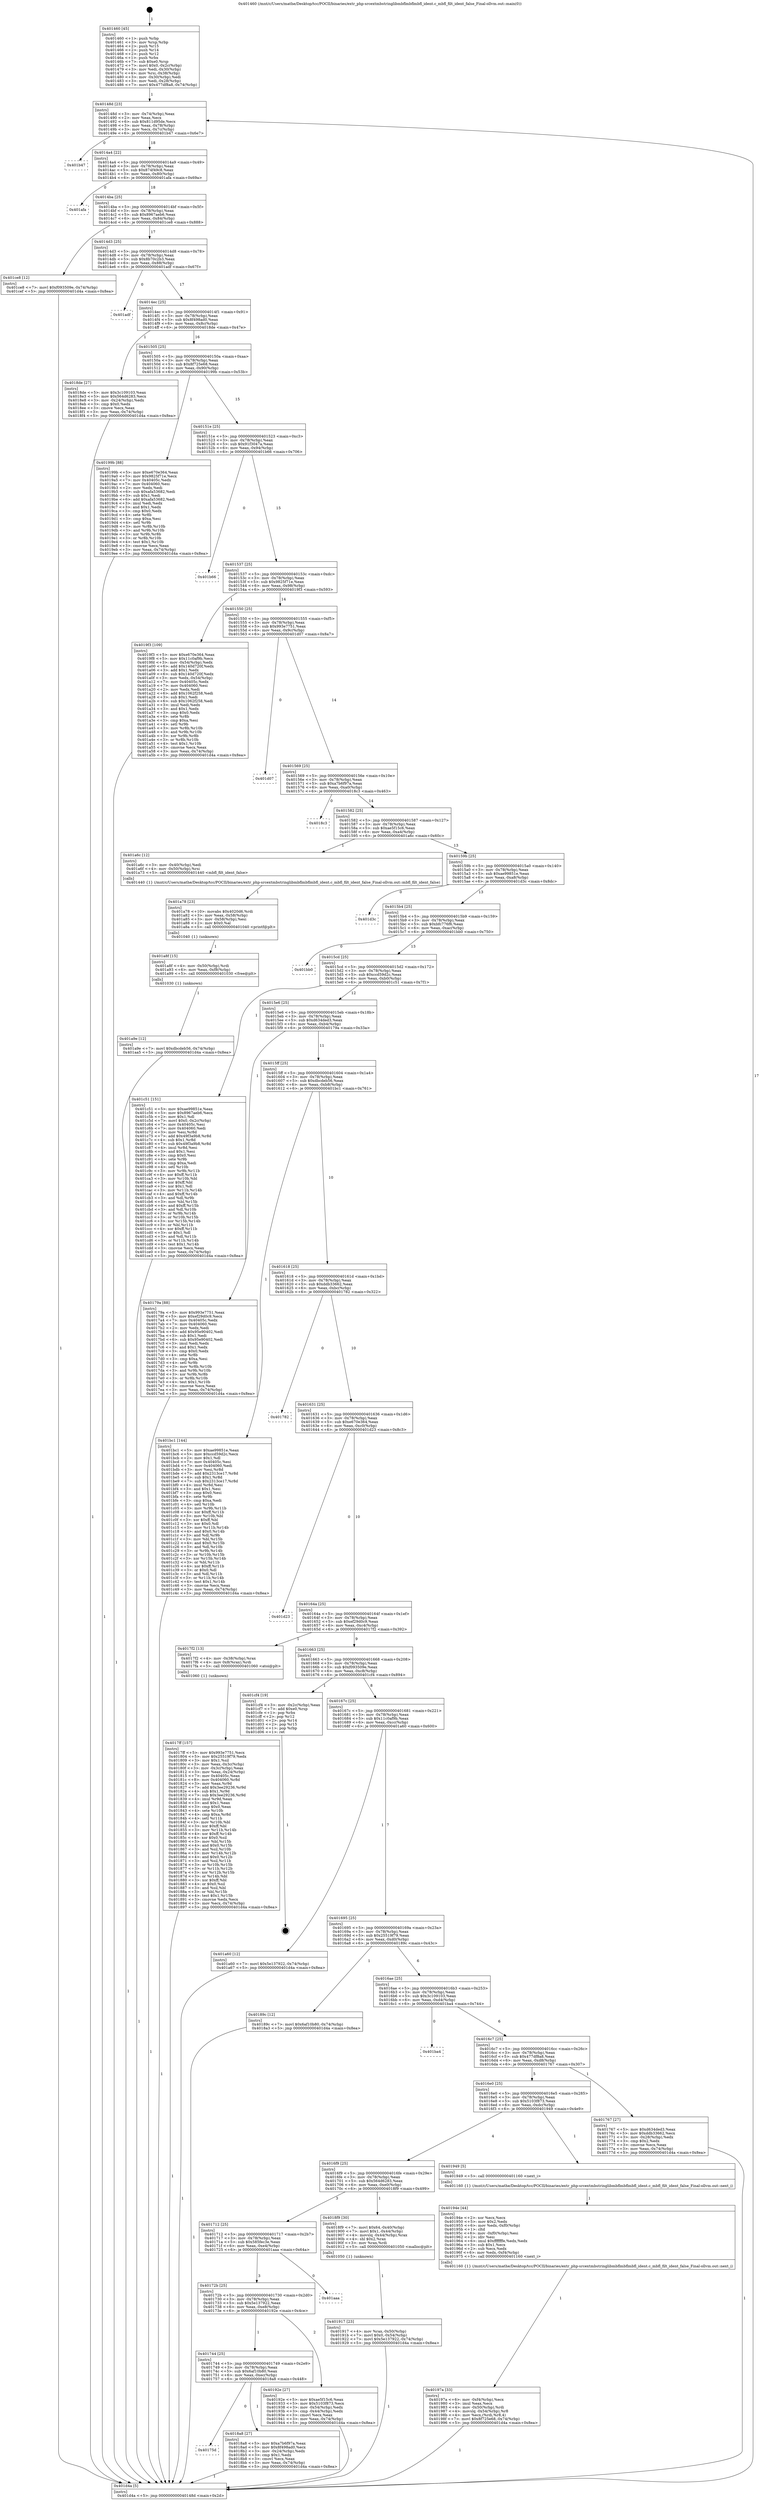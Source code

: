 digraph "0x401460" {
  label = "0x401460 (/mnt/c/Users/mathe/Desktop/tcc/POCII/binaries/extr_php-srcextmbstringlibmbflmbflmbfl_ident.c_mbfl_filt_ident_false_Final-ollvm.out::main(0))"
  labelloc = "t"
  node[shape=record]

  Entry [label="",width=0.3,height=0.3,shape=circle,fillcolor=black,style=filled]
  "0x40148d" [label="{
     0x40148d [23]\l
     | [instrs]\l
     &nbsp;&nbsp;0x40148d \<+3\>: mov -0x74(%rbp),%eax\l
     &nbsp;&nbsp;0x401490 \<+2\>: mov %eax,%ecx\l
     &nbsp;&nbsp;0x401492 \<+6\>: sub $0x811d95de,%ecx\l
     &nbsp;&nbsp;0x401498 \<+3\>: mov %eax,-0x78(%rbp)\l
     &nbsp;&nbsp;0x40149b \<+3\>: mov %ecx,-0x7c(%rbp)\l
     &nbsp;&nbsp;0x40149e \<+6\>: je 0000000000401b47 \<main+0x6e7\>\l
  }"]
  "0x401b47" [label="{
     0x401b47\l
  }", style=dashed]
  "0x4014a4" [label="{
     0x4014a4 [22]\l
     | [instrs]\l
     &nbsp;&nbsp;0x4014a4 \<+5\>: jmp 00000000004014a9 \<main+0x49\>\l
     &nbsp;&nbsp;0x4014a9 \<+3\>: mov -0x78(%rbp),%eax\l
     &nbsp;&nbsp;0x4014ac \<+5\>: sub $0x874f49c8,%eax\l
     &nbsp;&nbsp;0x4014b1 \<+3\>: mov %eax,-0x80(%rbp)\l
     &nbsp;&nbsp;0x4014b4 \<+6\>: je 0000000000401afa \<main+0x69a\>\l
  }"]
  Exit [label="",width=0.3,height=0.3,shape=circle,fillcolor=black,style=filled,peripheries=2]
  "0x401afa" [label="{
     0x401afa\l
  }", style=dashed]
  "0x4014ba" [label="{
     0x4014ba [25]\l
     | [instrs]\l
     &nbsp;&nbsp;0x4014ba \<+5\>: jmp 00000000004014bf \<main+0x5f\>\l
     &nbsp;&nbsp;0x4014bf \<+3\>: mov -0x78(%rbp),%eax\l
     &nbsp;&nbsp;0x4014c2 \<+5\>: sub $0x8967aeb6,%eax\l
     &nbsp;&nbsp;0x4014c7 \<+6\>: mov %eax,-0x84(%rbp)\l
     &nbsp;&nbsp;0x4014cd \<+6\>: je 0000000000401ce8 \<main+0x888\>\l
  }"]
  "0x401a9e" [label="{
     0x401a9e [12]\l
     | [instrs]\l
     &nbsp;&nbsp;0x401a9e \<+7\>: movl $0xdbcdeb56,-0x74(%rbp)\l
     &nbsp;&nbsp;0x401aa5 \<+5\>: jmp 0000000000401d4a \<main+0x8ea\>\l
  }"]
  "0x401ce8" [label="{
     0x401ce8 [12]\l
     | [instrs]\l
     &nbsp;&nbsp;0x401ce8 \<+7\>: movl $0xf093509e,-0x74(%rbp)\l
     &nbsp;&nbsp;0x401cef \<+5\>: jmp 0000000000401d4a \<main+0x8ea\>\l
  }"]
  "0x4014d3" [label="{
     0x4014d3 [25]\l
     | [instrs]\l
     &nbsp;&nbsp;0x4014d3 \<+5\>: jmp 00000000004014d8 \<main+0x78\>\l
     &nbsp;&nbsp;0x4014d8 \<+3\>: mov -0x78(%rbp),%eax\l
     &nbsp;&nbsp;0x4014db \<+5\>: sub $0x8b70c2b3,%eax\l
     &nbsp;&nbsp;0x4014e0 \<+6\>: mov %eax,-0x88(%rbp)\l
     &nbsp;&nbsp;0x4014e6 \<+6\>: je 0000000000401adf \<main+0x67f\>\l
  }"]
  "0x401a8f" [label="{
     0x401a8f [15]\l
     | [instrs]\l
     &nbsp;&nbsp;0x401a8f \<+4\>: mov -0x50(%rbp),%rdi\l
     &nbsp;&nbsp;0x401a93 \<+6\>: mov %eax,-0xf8(%rbp)\l
     &nbsp;&nbsp;0x401a99 \<+5\>: call 0000000000401030 \<free@plt\>\l
     | [calls]\l
     &nbsp;&nbsp;0x401030 \{1\} (unknown)\l
  }"]
  "0x401adf" [label="{
     0x401adf\l
  }", style=dashed]
  "0x4014ec" [label="{
     0x4014ec [25]\l
     | [instrs]\l
     &nbsp;&nbsp;0x4014ec \<+5\>: jmp 00000000004014f1 \<main+0x91\>\l
     &nbsp;&nbsp;0x4014f1 \<+3\>: mov -0x78(%rbp),%eax\l
     &nbsp;&nbsp;0x4014f4 \<+5\>: sub $0x8f498ad0,%eax\l
     &nbsp;&nbsp;0x4014f9 \<+6\>: mov %eax,-0x8c(%rbp)\l
     &nbsp;&nbsp;0x4014ff \<+6\>: je 00000000004018de \<main+0x47e\>\l
  }"]
  "0x401a78" [label="{
     0x401a78 [23]\l
     | [instrs]\l
     &nbsp;&nbsp;0x401a78 \<+10\>: movabs $0x4020d6,%rdi\l
     &nbsp;&nbsp;0x401a82 \<+3\>: mov %eax,-0x58(%rbp)\l
     &nbsp;&nbsp;0x401a85 \<+3\>: mov -0x58(%rbp),%esi\l
     &nbsp;&nbsp;0x401a88 \<+2\>: mov $0x0,%al\l
     &nbsp;&nbsp;0x401a8a \<+5\>: call 0000000000401040 \<printf@plt\>\l
     | [calls]\l
     &nbsp;&nbsp;0x401040 \{1\} (unknown)\l
  }"]
  "0x4018de" [label="{
     0x4018de [27]\l
     | [instrs]\l
     &nbsp;&nbsp;0x4018de \<+5\>: mov $0x3c109103,%eax\l
     &nbsp;&nbsp;0x4018e3 \<+5\>: mov $0x564d6283,%ecx\l
     &nbsp;&nbsp;0x4018e8 \<+3\>: mov -0x24(%rbp),%edx\l
     &nbsp;&nbsp;0x4018eb \<+3\>: cmp $0x0,%edx\l
     &nbsp;&nbsp;0x4018ee \<+3\>: cmove %ecx,%eax\l
     &nbsp;&nbsp;0x4018f1 \<+3\>: mov %eax,-0x74(%rbp)\l
     &nbsp;&nbsp;0x4018f4 \<+5\>: jmp 0000000000401d4a \<main+0x8ea\>\l
  }"]
  "0x401505" [label="{
     0x401505 [25]\l
     | [instrs]\l
     &nbsp;&nbsp;0x401505 \<+5\>: jmp 000000000040150a \<main+0xaa\>\l
     &nbsp;&nbsp;0x40150a \<+3\>: mov -0x78(%rbp),%eax\l
     &nbsp;&nbsp;0x40150d \<+5\>: sub $0x8f725e68,%eax\l
     &nbsp;&nbsp;0x401512 \<+6\>: mov %eax,-0x90(%rbp)\l
     &nbsp;&nbsp;0x401518 \<+6\>: je 000000000040199b \<main+0x53b\>\l
  }"]
  "0x40197a" [label="{
     0x40197a [33]\l
     | [instrs]\l
     &nbsp;&nbsp;0x40197a \<+6\>: mov -0xf4(%rbp),%ecx\l
     &nbsp;&nbsp;0x401980 \<+3\>: imul %eax,%ecx\l
     &nbsp;&nbsp;0x401983 \<+4\>: mov -0x50(%rbp),%rdi\l
     &nbsp;&nbsp;0x401987 \<+4\>: movslq -0x54(%rbp),%r8\l
     &nbsp;&nbsp;0x40198b \<+4\>: mov %ecx,(%rdi,%r8,4)\l
     &nbsp;&nbsp;0x40198f \<+7\>: movl $0x8f725e68,-0x74(%rbp)\l
     &nbsp;&nbsp;0x401996 \<+5\>: jmp 0000000000401d4a \<main+0x8ea\>\l
  }"]
  "0x40199b" [label="{
     0x40199b [88]\l
     | [instrs]\l
     &nbsp;&nbsp;0x40199b \<+5\>: mov $0xe670e364,%eax\l
     &nbsp;&nbsp;0x4019a0 \<+5\>: mov $0x9825f71e,%ecx\l
     &nbsp;&nbsp;0x4019a5 \<+7\>: mov 0x40405c,%edx\l
     &nbsp;&nbsp;0x4019ac \<+7\>: mov 0x404060,%esi\l
     &nbsp;&nbsp;0x4019b3 \<+2\>: mov %edx,%edi\l
     &nbsp;&nbsp;0x4019b5 \<+6\>: sub $0xafa53682,%edi\l
     &nbsp;&nbsp;0x4019bb \<+3\>: sub $0x1,%edi\l
     &nbsp;&nbsp;0x4019be \<+6\>: add $0xafa53682,%edi\l
     &nbsp;&nbsp;0x4019c4 \<+3\>: imul %edi,%edx\l
     &nbsp;&nbsp;0x4019c7 \<+3\>: and $0x1,%edx\l
     &nbsp;&nbsp;0x4019ca \<+3\>: cmp $0x0,%edx\l
     &nbsp;&nbsp;0x4019cd \<+4\>: sete %r8b\l
     &nbsp;&nbsp;0x4019d1 \<+3\>: cmp $0xa,%esi\l
     &nbsp;&nbsp;0x4019d4 \<+4\>: setl %r9b\l
     &nbsp;&nbsp;0x4019d8 \<+3\>: mov %r8b,%r10b\l
     &nbsp;&nbsp;0x4019db \<+3\>: and %r9b,%r10b\l
     &nbsp;&nbsp;0x4019de \<+3\>: xor %r9b,%r8b\l
     &nbsp;&nbsp;0x4019e1 \<+3\>: or %r8b,%r10b\l
     &nbsp;&nbsp;0x4019e4 \<+4\>: test $0x1,%r10b\l
     &nbsp;&nbsp;0x4019e8 \<+3\>: cmovne %ecx,%eax\l
     &nbsp;&nbsp;0x4019eb \<+3\>: mov %eax,-0x74(%rbp)\l
     &nbsp;&nbsp;0x4019ee \<+5\>: jmp 0000000000401d4a \<main+0x8ea\>\l
  }"]
  "0x40151e" [label="{
     0x40151e [25]\l
     | [instrs]\l
     &nbsp;&nbsp;0x40151e \<+5\>: jmp 0000000000401523 \<main+0xc3\>\l
     &nbsp;&nbsp;0x401523 \<+3\>: mov -0x78(%rbp),%eax\l
     &nbsp;&nbsp;0x401526 \<+5\>: sub $0x91f3047a,%eax\l
     &nbsp;&nbsp;0x40152b \<+6\>: mov %eax,-0x94(%rbp)\l
     &nbsp;&nbsp;0x401531 \<+6\>: je 0000000000401b66 \<main+0x706\>\l
  }"]
  "0x40194e" [label="{
     0x40194e [44]\l
     | [instrs]\l
     &nbsp;&nbsp;0x40194e \<+2\>: xor %ecx,%ecx\l
     &nbsp;&nbsp;0x401950 \<+5\>: mov $0x2,%edx\l
     &nbsp;&nbsp;0x401955 \<+6\>: mov %edx,-0xf0(%rbp)\l
     &nbsp;&nbsp;0x40195b \<+1\>: cltd\l
     &nbsp;&nbsp;0x40195c \<+6\>: mov -0xf0(%rbp),%esi\l
     &nbsp;&nbsp;0x401962 \<+2\>: idiv %esi\l
     &nbsp;&nbsp;0x401964 \<+6\>: imul $0xfffffffe,%edx,%edx\l
     &nbsp;&nbsp;0x40196a \<+3\>: sub $0x1,%ecx\l
     &nbsp;&nbsp;0x40196d \<+2\>: sub %ecx,%edx\l
     &nbsp;&nbsp;0x40196f \<+6\>: mov %edx,-0xf4(%rbp)\l
     &nbsp;&nbsp;0x401975 \<+5\>: call 0000000000401160 \<next_i\>\l
     | [calls]\l
     &nbsp;&nbsp;0x401160 \{1\} (/mnt/c/Users/mathe/Desktop/tcc/POCII/binaries/extr_php-srcextmbstringlibmbflmbflmbfl_ident.c_mbfl_filt_ident_false_Final-ollvm.out::next_i)\l
  }"]
  "0x401b66" [label="{
     0x401b66\l
  }", style=dashed]
  "0x401537" [label="{
     0x401537 [25]\l
     | [instrs]\l
     &nbsp;&nbsp;0x401537 \<+5\>: jmp 000000000040153c \<main+0xdc\>\l
     &nbsp;&nbsp;0x40153c \<+3\>: mov -0x78(%rbp),%eax\l
     &nbsp;&nbsp;0x40153f \<+5\>: sub $0x9825f71e,%eax\l
     &nbsp;&nbsp;0x401544 \<+6\>: mov %eax,-0x98(%rbp)\l
     &nbsp;&nbsp;0x40154a \<+6\>: je 00000000004019f3 \<main+0x593\>\l
  }"]
  "0x401917" [label="{
     0x401917 [23]\l
     | [instrs]\l
     &nbsp;&nbsp;0x401917 \<+4\>: mov %rax,-0x50(%rbp)\l
     &nbsp;&nbsp;0x40191b \<+7\>: movl $0x0,-0x54(%rbp)\l
     &nbsp;&nbsp;0x401922 \<+7\>: movl $0x5e137922,-0x74(%rbp)\l
     &nbsp;&nbsp;0x401929 \<+5\>: jmp 0000000000401d4a \<main+0x8ea\>\l
  }"]
  "0x4019f3" [label="{
     0x4019f3 [109]\l
     | [instrs]\l
     &nbsp;&nbsp;0x4019f3 \<+5\>: mov $0xe670e364,%eax\l
     &nbsp;&nbsp;0x4019f8 \<+5\>: mov $0x11c0af9b,%ecx\l
     &nbsp;&nbsp;0x4019fd \<+3\>: mov -0x54(%rbp),%edx\l
     &nbsp;&nbsp;0x401a00 \<+6\>: add $0x140d720f,%edx\l
     &nbsp;&nbsp;0x401a06 \<+3\>: add $0x1,%edx\l
     &nbsp;&nbsp;0x401a09 \<+6\>: sub $0x140d720f,%edx\l
     &nbsp;&nbsp;0x401a0f \<+3\>: mov %edx,-0x54(%rbp)\l
     &nbsp;&nbsp;0x401a12 \<+7\>: mov 0x40405c,%edx\l
     &nbsp;&nbsp;0x401a19 \<+7\>: mov 0x404060,%esi\l
     &nbsp;&nbsp;0x401a20 \<+2\>: mov %edx,%edi\l
     &nbsp;&nbsp;0x401a22 \<+6\>: add $0x1062f258,%edi\l
     &nbsp;&nbsp;0x401a28 \<+3\>: sub $0x1,%edi\l
     &nbsp;&nbsp;0x401a2b \<+6\>: sub $0x1062f258,%edi\l
     &nbsp;&nbsp;0x401a31 \<+3\>: imul %edi,%edx\l
     &nbsp;&nbsp;0x401a34 \<+3\>: and $0x1,%edx\l
     &nbsp;&nbsp;0x401a37 \<+3\>: cmp $0x0,%edx\l
     &nbsp;&nbsp;0x401a3a \<+4\>: sete %r8b\l
     &nbsp;&nbsp;0x401a3e \<+3\>: cmp $0xa,%esi\l
     &nbsp;&nbsp;0x401a41 \<+4\>: setl %r9b\l
     &nbsp;&nbsp;0x401a45 \<+3\>: mov %r8b,%r10b\l
     &nbsp;&nbsp;0x401a48 \<+3\>: and %r9b,%r10b\l
     &nbsp;&nbsp;0x401a4b \<+3\>: xor %r9b,%r8b\l
     &nbsp;&nbsp;0x401a4e \<+3\>: or %r8b,%r10b\l
     &nbsp;&nbsp;0x401a51 \<+4\>: test $0x1,%r10b\l
     &nbsp;&nbsp;0x401a55 \<+3\>: cmovne %ecx,%eax\l
     &nbsp;&nbsp;0x401a58 \<+3\>: mov %eax,-0x74(%rbp)\l
     &nbsp;&nbsp;0x401a5b \<+5\>: jmp 0000000000401d4a \<main+0x8ea\>\l
  }"]
  "0x401550" [label="{
     0x401550 [25]\l
     | [instrs]\l
     &nbsp;&nbsp;0x401550 \<+5\>: jmp 0000000000401555 \<main+0xf5\>\l
     &nbsp;&nbsp;0x401555 \<+3\>: mov -0x78(%rbp),%eax\l
     &nbsp;&nbsp;0x401558 \<+5\>: sub $0x993e7751,%eax\l
     &nbsp;&nbsp;0x40155d \<+6\>: mov %eax,-0x9c(%rbp)\l
     &nbsp;&nbsp;0x401563 \<+6\>: je 0000000000401d07 \<main+0x8a7\>\l
  }"]
  "0x40175d" [label="{
     0x40175d\l
  }", style=dashed]
  "0x401d07" [label="{
     0x401d07\l
  }", style=dashed]
  "0x401569" [label="{
     0x401569 [25]\l
     | [instrs]\l
     &nbsp;&nbsp;0x401569 \<+5\>: jmp 000000000040156e \<main+0x10e\>\l
     &nbsp;&nbsp;0x40156e \<+3\>: mov -0x78(%rbp),%eax\l
     &nbsp;&nbsp;0x401571 \<+5\>: sub $0xa7b6f97a,%eax\l
     &nbsp;&nbsp;0x401576 \<+6\>: mov %eax,-0xa0(%rbp)\l
     &nbsp;&nbsp;0x40157c \<+6\>: je 00000000004018c3 \<main+0x463\>\l
  }"]
  "0x4018a8" [label="{
     0x4018a8 [27]\l
     | [instrs]\l
     &nbsp;&nbsp;0x4018a8 \<+5\>: mov $0xa7b6f97a,%eax\l
     &nbsp;&nbsp;0x4018ad \<+5\>: mov $0x8f498ad0,%ecx\l
     &nbsp;&nbsp;0x4018b2 \<+3\>: mov -0x24(%rbp),%edx\l
     &nbsp;&nbsp;0x4018b5 \<+3\>: cmp $0x1,%edx\l
     &nbsp;&nbsp;0x4018b8 \<+3\>: cmovl %ecx,%eax\l
     &nbsp;&nbsp;0x4018bb \<+3\>: mov %eax,-0x74(%rbp)\l
     &nbsp;&nbsp;0x4018be \<+5\>: jmp 0000000000401d4a \<main+0x8ea\>\l
  }"]
  "0x4018c3" [label="{
     0x4018c3\l
  }", style=dashed]
  "0x401582" [label="{
     0x401582 [25]\l
     | [instrs]\l
     &nbsp;&nbsp;0x401582 \<+5\>: jmp 0000000000401587 \<main+0x127\>\l
     &nbsp;&nbsp;0x401587 \<+3\>: mov -0x78(%rbp),%eax\l
     &nbsp;&nbsp;0x40158a \<+5\>: sub $0xae5f15c6,%eax\l
     &nbsp;&nbsp;0x40158f \<+6\>: mov %eax,-0xa4(%rbp)\l
     &nbsp;&nbsp;0x401595 \<+6\>: je 0000000000401a6c \<main+0x60c\>\l
  }"]
  "0x401744" [label="{
     0x401744 [25]\l
     | [instrs]\l
     &nbsp;&nbsp;0x401744 \<+5\>: jmp 0000000000401749 \<main+0x2e9\>\l
     &nbsp;&nbsp;0x401749 \<+3\>: mov -0x78(%rbp),%eax\l
     &nbsp;&nbsp;0x40174c \<+5\>: sub $0x6af10b80,%eax\l
     &nbsp;&nbsp;0x401751 \<+6\>: mov %eax,-0xec(%rbp)\l
     &nbsp;&nbsp;0x401757 \<+6\>: je 00000000004018a8 \<main+0x448\>\l
  }"]
  "0x401a6c" [label="{
     0x401a6c [12]\l
     | [instrs]\l
     &nbsp;&nbsp;0x401a6c \<+3\>: mov -0x40(%rbp),%edi\l
     &nbsp;&nbsp;0x401a6f \<+4\>: mov -0x50(%rbp),%rsi\l
     &nbsp;&nbsp;0x401a73 \<+5\>: call 0000000000401440 \<mbfl_filt_ident_false\>\l
     | [calls]\l
     &nbsp;&nbsp;0x401440 \{1\} (/mnt/c/Users/mathe/Desktop/tcc/POCII/binaries/extr_php-srcextmbstringlibmbflmbflmbfl_ident.c_mbfl_filt_ident_false_Final-ollvm.out::mbfl_filt_ident_false)\l
  }"]
  "0x40159b" [label="{
     0x40159b [25]\l
     | [instrs]\l
     &nbsp;&nbsp;0x40159b \<+5\>: jmp 00000000004015a0 \<main+0x140\>\l
     &nbsp;&nbsp;0x4015a0 \<+3\>: mov -0x78(%rbp),%eax\l
     &nbsp;&nbsp;0x4015a3 \<+5\>: sub $0xae99851e,%eax\l
     &nbsp;&nbsp;0x4015a8 \<+6\>: mov %eax,-0xa8(%rbp)\l
     &nbsp;&nbsp;0x4015ae \<+6\>: je 0000000000401d3c \<main+0x8dc\>\l
  }"]
  "0x40192e" [label="{
     0x40192e [27]\l
     | [instrs]\l
     &nbsp;&nbsp;0x40192e \<+5\>: mov $0xae5f15c6,%eax\l
     &nbsp;&nbsp;0x401933 \<+5\>: mov $0x5103f873,%ecx\l
     &nbsp;&nbsp;0x401938 \<+3\>: mov -0x54(%rbp),%edx\l
     &nbsp;&nbsp;0x40193b \<+3\>: cmp -0x44(%rbp),%edx\l
     &nbsp;&nbsp;0x40193e \<+3\>: cmovl %ecx,%eax\l
     &nbsp;&nbsp;0x401941 \<+3\>: mov %eax,-0x74(%rbp)\l
     &nbsp;&nbsp;0x401944 \<+5\>: jmp 0000000000401d4a \<main+0x8ea\>\l
  }"]
  "0x401d3c" [label="{
     0x401d3c\l
  }", style=dashed]
  "0x4015b4" [label="{
     0x4015b4 [25]\l
     | [instrs]\l
     &nbsp;&nbsp;0x4015b4 \<+5\>: jmp 00000000004015b9 \<main+0x159\>\l
     &nbsp;&nbsp;0x4015b9 \<+3\>: mov -0x78(%rbp),%eax\l
     &nbsp;&nbsp;0x4015bc \<+5\>: sub $0xbfc776f6,%eax\l
     &nbsp;&nbsp;0x4015c1 \<+6\>: mov %eax,-0xac(%rbp)\l
     &nbsp;&nbsp;0x4015c7 \<+6\>: je 0000000000401bb0 \<main+0x750\>\l
  }"]
  "0x40172b" [label="{
     0x40172b [25]\l
     | [instrs]\l
     &nbsp;&nbsp;0x40172b \<+5\>: jmp 0000000000401730 \<main+0x2d0\>\l
     &nbsp;&nbsp;0x401730 \<+3\>: mov -0x78(%rbp),%eax\l
     &nbsp;&nbsp;0x401733 \<+5\>: sub $0x5e137922,%eax\l
     &nbsp;&nbsp;0x401738 \<+6\>: mov %eax,-0xe8(%rbp)\l
     &nbsp;&nbsp;0x40173e \<+6\>: je 000000000040192e \<main+0x4ce\>\l
  }"]
  "0x401bb0" [label="{
     0x401bb0\l
  }", style=dashed]
  "0x4015cd" [label="{
     0x4015cd [25]\l
     | [instrs]\l
     &nbsp;&nbsp;0x4015cd \<+5\>: jmp 00000000004015d2 \<main+0x172\>\l
     &nbsp;&nbsp;0x4015d2 \<+3\>: mov -0x78(%rbp),%eax\l
     &nbsp;&nbsp;0x4015d5 \<+5\>: sub $0xccd59d2c,%eax\l
     &nbsp;&nbsp;0x4015da \<+6\>: mov %eax,-0xb0(%rbp)\l
     &nbsp;&nbsp;0x4015e0 \<+6\>: je 0000000000401c51 \<main+0x7f1\>\l
  }"]
  "0x401aaa" [label="{
     0x401aaa\l
  }", style=dashed]
  "0x401c51" [label="{
     0x401c51 [151]\l
     | [instrs]\l
     &nbsp;&nbsp;0x401c51 \<+5\>: mov $0xae99851e,%eax\l
     &nbsp;&nbsp;0x401c56 \<+5\>: mov $0x8967aeb6,%ecx\l
     &nbsp;&nbsp;0x401c5b \<+2\>: mov $0x1,%dl\l
     &nbsp;&nbsp;0x401c5d \<+7\>: movl $0x0,-0x2c(%rbp)\l
     &nbsp;&nbsp;0x401c64 \<+7\>: mov 0x40405c,%esi\l
     &nbsp;&nbsp;0x401c6b \<+7\>: mov 0x404060,%edi\l
     &nbsp;&nbsp;0x401c72 \<+3\>: mov %esi,%r8d\l
     &nbsp;&nbsp;0x401c75 \<+7\>: add $0x49f3a9b8,%r8d\l
     &nbsp;&nbsp;0x401c7c \<+4\>: sub $0x1,%r8d\l
     &nbsp;&nbsp;0x401c80 \<+7\>: sub $0x49f3a9b8,%r8d\l
     &nbsp;&nbsp;0x401c87 \<+4\>: imul %r8d,%esi\l
     &nbsp;&nbsp;0x401c8b \<+3\>: and $0x1,%esi\l
     &nbsp;&nbsp;0x401c8e \<+3\>: cmp $0x0,%esi\l
     &nbsp;&nbsp;0x401c91 \<+4\>: sete %r9b\l
     &nbsp;&nbsp;0x401c95 \<+3\>: cmp $0xa,%edi\l
     &nbsp;&nbsp;0x401c98 \<+4\>: setl %r10b\l
     &nbsp;&nbsp;0x401c9c \<+3\>: mov %r9b,%r11b\l
     &nbsp;&nbsp;0x401c9f \<+4\>: xor $0xff,%r11b\l
     &nbsp;&nbsp;0x401ca3 \<+3\>: mov %r10b,%bl\l
     &nbsp;&nbsp;0x401ca6 \<+3\>: xor $0xff,%bl\l
     &nbsp;&nbsp;0x401ca9 \<+3\>: xor $0x1,%dl\l
     &nbsp;&nbsp;0x401cac \<+3\>: mov %r11b,%r14b\l
     &nbsp;&nbsp;0x401caf \<+4\>: and $0xff,%r14b\l
     &nbsp;&nbsp;0x401cb3 \<+3\>: and %dl,%r9b\l
     &nbsp;&nbsp;0x401cb6 \<+3\>: mov %bl,%r15b\l
     &nbsp;&nbsp;0x401cb9 \<+4\>: and $0xff,%r15b\l
     &nbsp;&nbsp;0x401cbd \<+3\>: and %dl,%r10b\l
     &nbsp;&nbsp;0x401cc0 \<+3\>: or %r9b,%r14b\l
     &nbsp;&nbsp;0x401cc3 \<+3\>: or %r10b,%r15b\l
     &nbsp;&nbsp;0x401cc6 \<+3\>: xor %r15b,%r14b\l
     &nbsp;&nbsp;0x401cc9 \<+3\>: or %bl,%r11b\l
     &nbsp;&nbsp;0x401ccc \<+4\>: xor $0xff,%r11b\l
     &nbsp;&nbsp;0x401cd0 \<+3\>: or $0x1,%dl\l
     &nbsp;&nbsp;0x401cd3 \<+3\>: and %dl,%r11b\l
     &nbsp;&nbsp;0x401cd6 \<+3\>: or %r11b,%r14b\l
     &nbsp;&nbsp;0x401cd9 \<+4\>: test $0x1,%r14b\l
     &nbsp;&nbsp;0x401cdd \<+3\>: cmovne %ecx,%eax\l
     &nbsp;&nbsp;0x401ce0 \<+3\>: mov %eax,-0x74(%rbp)\l
     &nbsp;&nbsp;0x401ce3 \<+5\>: jmp 0000000000401d4a \<main+0x8ea\>\l
  }"]
  "0x4015e6" [label="{
     0x4015e6 [25]\l
     | [instrs]\l
     &nbsp;&nbsp;0x4015e6 \<+5\>: jmp 00000000004015eb \<main+0x18b\>\l
     &nbsp;&nbsp;0x4015eb \<+3\>: mov -0x78(%rbp),%eax\l
     &nbsp;&nbsp;0x4015ee \<+5\>: sub $0xd634ded3,%eax\l
     &nbsp;&nbsp;0x4015f3 \<+6\>: mov %eax,-0xb4(%rbp)\l
     &nbsp;&nbsp;0x4015f9 \<+6\>: je 000000000040179a \<main+0x33a\>\l
  }"]
  "0x401712" [label="{
     0x401712 [25]\l
     | [instrs]\l
     &nbsp;&nbsp;0x401712 \<+5\>: jmp 0000000000401717 \<main+0x2b7\>\l
     &nbsp;&nbsp;0x401717 \<+3\>: mov -0x78(%rbp),%eax\l
     &nbsp;&nbsp;0x40171a \<+5\>: sub $0x585fec3e,%eax\l
     &nbsp;&nbsp;0x40171f \<+6\>: mov %eax,-0xe4(%rbp)\l
     &nbsp;&nbsp;0x401725 \<+6\>: je 0000000000401aaa \<main+0x64a\>\l
  }"]
  "0x40179a" [label="{
     0x40179a [88]\l
     | [instrs]\l
     &nbsp;&nbsp;0x40179a \<+5\>: mov $0x993e7751,%eax\l
     &nbsp;&nbsp;0x40179f \<+5\>: mov $0xef29d0c9,%ecx\l
     &nbsp;&nbsp;0x4017a4 \<+7\>: mov 0x40405c,%edx\l
     &nbsp;&nbsp;0x4017ab \<+7\>: mov 0x404060,%esi\l
     &nbsp;&nbsp;0x4017b2 \<+2\>: mov %edx,%edi\l
     &nbsp;&nbsp;0x4017b4 \<+6\>: add $0x95e90402,%edi\l
     &nbsp;&nbsp;0x4017ba \<+3\>: sub $0x1,%edi\l
     &nbsp;&nbsp;0x4017bd \<+6\>: sub $0x95e90402,%edi\l
     &nbsp;&nbsp;0x4017c3 \<+3\>: imul %edi,%edx\l
     &nbsp;&nbsp;0x4017c6 \<+3\>: and $0x1,%edx\l
     &nbsp;&nbsp;0x4017c9 \<+3\>: cmp $0x0,%edx\l
     &nbsp;&nbsp;0x4017cc \<+4\>: sete %r8b\l
     &nbsp;&nbsp;0x4017d0 \<+3\>: cmp $0xa,%esi\l
     &nbsp;&nbsp;0x4017d3 \<+4\>: setl %r9b\l
     &nbsp;&nbsp;0x4017d7 \<+3\>: mov %r8b,%r10b\l
     &nbsp;&nbsp;0x4017da \<+3\>: and %r9b,%r10b\l
     &nbsp;&nbsp;0x4017dd \<+3\>: xor %r9b,%r8b\l
     &nbsp;&nbsp;0x4017e0 \<+3\>: or %r8b,%r10b\l
     &nbsp;&nbsp;0x4017e3 \<+4\>: test $0x1,%r10b\l
     &nbsp;&nbsp;0x4017e7 \<+3\>: cmovne %ecx,%eax\l
     &nbsp;&nbsp;0x4017ea \<+3\>: mov %eax,-0x74(%rbp)\l
     &nbsp;&nbsp;0x4017ed \<+5\>: jmp 0000000000401d4a \<main+0x8ea\>\l
  }"]
  "0x4015ff" [label="{
     0x4015ff [25]\l
     | [instrs]\l
     &nbsp;&nbsp;0x4015ff \<+5\>: jmp 0000000000401604 \<main+0x1a4\>\l
     &nbsp;&nbsp;0x401604 \<+3\>: mov -0x78(%rbp),%eax\l
     &nbsp;&nbsp;0x401607 \<+5\>: sub $0xdbcdeb56,%eax\l
     &nbsp;&nbsp;0x40160c \<+6\>: mov %eax,-0xb8(%rbp)\l
     &nbsp;&nbsp;0x401612 \<+6\>: je 0000000000401bc1 \<main+0x761\>\l
  }"]
  "0x4018f9" [label="{
     0x4018f9 [30]\l
     | [instrs]\l
     &nbsp;&nbsp;0x4018f9 \<+7\>: movl $0x64,-0x40(%rbp)\l
     &nbsp;&nbsp;0x401900 \<+7\>: movl $0x1,-0x44(%rbp)\l
     &nbsp;&nbsp;0x401907 \<+4\>: movslq -0x44(%rbp),%rax\l
     &nbsp;&nbsp;0x40190b \<+4\>: shl $0x2,%rax\l
     &nbsp;&nbsp;0x40190f \<+3\>: mov %rax,%rdi\l
     &nbsp;&nbsp;0x401912 \<+5\>: call 0000000000401050 \<malloc@plt\>\l
     | [calls]\l
     &nbsp;&nbsp;0x401050 \{1\} (unknown)\l
  }"]
  "0x401bc1" [label="{
     0x401bc1 [144]\l
     | [instrs]\l
     &nbsp;&nbsp;0x401bc1 \<+5\>: mov $0xae99851e,%eax\l
     &nbsp;&nbsp;0x401bc6 \<+5\>: mov $0xccd59d2c,%ecx\l
     &nbsp;&nbsp;0x401bcb \<+2\>: mov $0x1,%dl\l
     &nbsp;&nbsp;0x401bcd \<+7\>: mov 0x40405c,%esi\l
     &nbsp;&nbsp;0x401bd4 \<+7\>: mov 0x404060,%edi\l
     &nbsp;&nbsp;0x401bdb \<+3\>: mov %esi,%r8d\l
     &nbsp;&nbsp;0x401bde \<+7\>: add $0x2313ce17,%r8d\l
     &nbsp;&nbsp;0x401be5 \<+4\>: sub $0x1,%r8d\l
     &nbsp;&nbsp;0x401be9 \<+7\>: sub $0x2313ce17,%r8d\l
     &nbsp;&nbsp;0x401bf0 \<+4\>: imul %r8d,%esi\l
     &nbsp;&nbsp;0x401bf4 \<+3\>: and $0x1,%esi\l
     &nbsp;&nbsp;0x401bf7 \<+3\>: cmp $0x0,%esi\l
     &nbsp;&nbsp;0x401bfa \<+4\>: sete %r9b\l
     &nbsp;&nbsp;0x401bfe \<+3\>: cmp $0xa,%edi\l
     &nbsp;&nbsp;0x401c01 \<+4\>: setl %r10b\l
     &nbsp;&nbsp;0x401c05 \<+3\>: mov %r9b,%r11b\l
     &nbsp;&nbsp;0x401c08 \<+4\>: xor $0xff,%r11b\l
     &nbsp;&nbsp;0x401c0c \<+3\>: mov %r10b,%bl\l
     &nbsp;&nbsp;0x401c0f \<+3\>: xor $0xff,%bl\l
     &nbsp;&nbsp;0x401c12 \<+3\>: xor $0x0,%dl\l
     &nbsp;&nbsp;0x401c15 \<+3\>: mov %r11b,%r14b\l
     &nbsp;&nbsp;0x401c18 \<+4\>: and $0x0,%r14b\l
     &nbsp;&nbsp;0x401c1c \<+3\>: and %dl,%r9b\l
     &nbsp;&nbsp;0x401c1f \<+3\>: mov %bl,%r15b\l
     &nbsp;&nbsp;0x401c22 \<+4\>: and $0x0,%r15b\l
     &nbsp;&nbsp;0x401c26 \<+3\>: and %dl,%r10b\l
     &nbsp;&nbsp;0x401c29 \<+3\>: or %r9b,%r14b\l
     &nbsp;&nbsp;0x401c2c \<+3\>: or %r10b,%r15b\l
     &nbsp;&nbsp;0x401c2f \<+3\>: xor %r15b,%r14b\l
     &nbsp;&nbsp;0x401c32 \<+3\>: or %bl,%r11b\l
     &nbsp;&nbsp;0x401c35 \<+4\>: xor $0xff,%r11b\l
     &nbsp;&nbsp;0x401c39 \<+3\>: or $0x0,%dl\l
     &nbsp;&nbsp;0x401c3c \<+3\>: and %dl,%r11b\l
     &nbsp;&nbsp;0x401c3f \<+3\>: or %r11b,%r14b\l
     &nbsp;&nbsp;0x401c42 \<+4\>: test $0x1,%r14b\l
     &nbsp;&nbsp;0x401c46 \<+3\>: cmovne %ecx,%eax\l
     &nbsp;&nbsp;0x401c49 \<+3\>: mov %eax,-0x74(%rbp)\l
     &nbsp;&nbsp;0x401c4c \<+5\>: jmp 0000000000401d4a \<main+0x8ea\>\l
  }"]
  "0x401618" [label="{
     0x401618 [25]\l
     | [instrs]\l
     &nbsp;&nbsp;0x401618 \<+5\>: jmp 000000000040161d \<main+0x1bd\>\l
     &nbsp;&nbsp;0x40161d \<+3\>: mov -0x78(%rbp),%eax\l
     &nbsp;&nbsp;0x401620 \<+5\>: sub $0xddb33662,%eax\l
     &nbsp;&nbsp;0x401625 \<+6\>: mov %eax,-0xbc(%rbp)\l
     &nbsp;&nbsp;0x40162b \<+6\>: je 0000000000401782 \<main+0x322\>\l
  }"]
  "0x4016f9" [label="{
     0x4016f9 [25]\l
     | [instrs]\l
     &nbsp;&nbsp;0x4016f9 \<+5\>: jmp 00000000004016fe \<main+0x29e\>\l
     &nbsp;&nbsp;0x4016fe \<+3\>: mov -0x78(%rbp),%eax\l
     &nbsp;&nbsp;0x401701 \<+5\>: sub $0x564d6283,%eax\l
     &nbsp;&nbsp;0x401706 \<+6\>: mov %eax,-0xe0(%rbp)\l
     &nbsp;&nbsp;0x40170c \<+6\>: je 00000000004018f9 \<main+0x499\>\l
  }"]
  "0x401782" [label="{
     0x401782\l
  }", style=dashed]
  "0x401631" [label="{
     0x401631 [25]\l
     | [instrs]\l
     &nbsp;&nbsp;0x401631 \<+5\>: jmp 0000000000401636 \<main+0x1d6\>\l
     &nbsp;&nbsp;0x401636 \<+3\>: mov -0x78(%rbp),%eax\l
     &nbsp;&nbsp;0x401639 \<+5\>: sub $0xe670e364,%eax\l
     &nbsp;&nbsp;0x40163e \<+6\>: mov %eax,-0xc0(%rbp)\l
     &nbsp;&nbsp;0x401644 \<+6\>: je 0000000000401d23 \<main+0x8c3\>\l
  }"]
  "0x401949" [label="{
     0x401949 [5]\l
     | [instrs]\l
     &nbsp;&nbsp;0x401949 \<+5\>: call 0000000000401160 \<next_i\>\l
     | [calls]\l
     &nbsp;&nbsp;0x401160 \{1\} (/mnt/c/Users/mathe/Desktop/tcc/POCII/binaries/extr_php-srcextmbstringlibmbflmbflmbfl_ident.c_mbfl_filt_ident_false_Final-ollvm.out::next_i)\l
  }"]
  "0x401d23" [label="{
     0x401d23\l
  }", style=dashed]
  "0x40164a" [label="{
     0x40164a [25]\l
     | [instrs]\l
     &nbsp;&nbsp;0x40164a \<+5\>: jmp 000000000040164f \<main+0x1ef\>\l
     &nbsp;&nbsp;0x40164f \<+3\>: mov -0x78(%rbp),%eax\l
     &nbsp;&nbsp;0x401652 \<+5\>: sub $0xef29d0c9,%eax\l
     &nbsp;&nbsp;0x401657 \<+6\>: mov %eax,-0xc4(%rbp)\l
     &nbsp;&nbsp;0x40165d \<+6\>: je 00000000004017f2 \<main+0x392\>\l
  }"]
  "0x4017ff" [label="{
     0x4017ff [157]\l
     | [instrs]\l
     &nbsp;&nbsp;0x4017ff \<+5\>: mov $0x993e7751,%ecx\l
     &nbsp;&nbsp;0x401804 \<+5\>: mov $0x25519f79,%edx\l
     &nbsp;&nbsp;0x401809 \<+3\>: mov $0x1,%sil\l
     &nbsp;&nbsp;0x40180c \<+3\>: mov %eax,-0x3c(%rbp)\l
     &nbsp;&nbsp;0x40180f \<+3\>: mov -0x3c(%rbp),%eax\l
     &nbsp;&nbsp;0x401812 \<+3\>: mov %eax,-0x24(%rbp)\l
     &nbsp;&nbsp;0x401815 \<+7\>: mov 0x40405c,%eax\l
     &nbsp;&nbsp;0x40181c \<+8\>: mov 0x404060,%r8d\l
     &nbsp;&nbsp;0x401824 \<+3\>: mov %eax,%r9d\l
     &nbsp;&nbsp;0x401827 \<+7\>: add $0x3ee29236,%r9d\l
     &nbsp;&nbsp;0x40182e \<+4\>: sub $0x1,%r9d\l
     &nbsp;&nbsp;0x401832 \<+7\>: sub $0x3ee29236,%r9d\l
     &nbsp;&nbsp;0x401839 \<+4\>: imul %r9d,%eax\l
     &nbsp;&nbsp;0x40183d \<+3\>: and $0x1,%eax\l
     &nbsp;&nbsp;0x401840 \<+3\>: cmp $0x0,%eax\l
     &nbsp;&nbsp;0x401843 \<+4\>: sete %r10b\l
     &nbsp;&nbsp;0x401847 \<+4\>: cmp $0xa,%r8d\l
     &nbsp;&nbsp;0x40184b \<+4\>: setl %r11b\l
     &nbsp;&nbsp;0x40184f \<+3\>: mov %r10b,%bl\l
     &nbsp;&nbsp;0x401852 \<+3\>: xor $0xff,%bl\l
     &nbsp;&nbsp;0x401855 \<+3\>: mov %r11b,%r14b\l
     &nbsp;&nbsp;0x401858 \<+4\>: xor $0xff,%r14b\l
     &nbsp;&nbsp;0x40185c \<+4\>: xor $0x0,%sil\l
     &nbsp;&nbsp;0x401860 \<+3\>: mov %bl,%r15b\l
     &nbsp;&nbsp;0x401863 \<+4\>: and $0x0,%r15b\l
     &nbsp;&nbsp;0x401867 \<+3\>: and %sil,%r10b\l
     &nbsp;&nbsp;0x40186a \<+3\>: mov %r14b,%r12b\l
     &nbsp;&nbsp;0x40186d \<+4\>: and $0x0,%r12b\l
     &nbsp;&nbsp;0x401871 \<+3\>: and %sil,%r11b\l
     &nbsp;&nbsp;0x401874 \<+3\>: or %r10b,%r15b\l
     &nbsp;&nbsp;0x401877 \<+3\>: or %r11b,%r12b\l
     &nbsp;&nbsp;0x40187a \<+3\>: xor %r12b,%r15b\l
     &nbsp;&nbsp;0x40187d \<+3\>: or %r14b,%bl\l
     &nbsp;&nbsp;0x401880 \<+3\>: xor $0xff,%bl\l
     &nbsp;&nbsp;0x401883 \<+4\>: or $0x0,%sil\l
     &nbsp;&nbsp;0x401887 \<+3\>: and %sil,%bl\l
     &nbsp;&nbsp;0x40188a \<+3\>: or %bl,%r15b\l
     &nbsp;&nbsp;0x40188d \<+4\>: test $0x1,%r15b\l
     &nbsp;&nbsp;0x401891 \<+3\>: cmovne %edx,%ecx\l
     &nbsp;&nbsp;0x401894 \<+3\>: mov %ecx,-0x74(%rbp)\l
     &nbsp;&nbsp;0x401897 \<+5\>: jmp 0000000000401d4a \<main+0x8ea\>\l
  }"]
  "0x4017f2" [label="{
     0x4017f2 [13]\l
     | [instrs]\l
     &nbsp;&nbsp;0x4017f2 \<+4\>: mov -0x38(%rbp),%rax\l
     &nbsp;&nbsp;0x4017f6 \<+4\>: mov 0x8(%rax),%rdi\l
     &nbsp;&nbsp;0x4017fa \<+5\>: call 0000000000401060 \<atoi@plt\>\l
     | [calls]\l
     &nbsp;&nbsp;0x401060 \{1\} (unknown)\l
  }"]
  "0x401663" [label="{
     0x401663 [25]\l
     | [instrs]\l
     &nbsp;&nbsp;0x401663 \<+5\>: jmp 0000000000401668 \<main+0x208\>\l
     &nbsp;&nbsp;0x401668 \<+3\>: mov -0x78(%rbp),%eax\l
     &nbsp;&nbsp;0x40166b \<+5\>: sub $0xf093509e,%eax\l
     &nbsp;&nbsp;0x401670 \<+6\>: mov %eax,-0xc8(%rbp)\l
     &nbsp;&nbsp;0x401676 \<+6\>: je 0000000000401cf4 \<main+0x894\>\l
  }"]
  "0x401460" [label="{
     0x401460 [45]\l
     | [instrs]\l
     &nbsp;&nbsp;0x401460 \<+1\>: push %rbp\l
     &nbsp;&nbsp;0x401461 \<+3\>: mov %rsp,%rbp\l
     &nbsp;&nbsp;0x401464 \<+2\>: push %r15\l
     &nbsp;&nbsp;0x401466 \<+2\>: push %r14\l
     &nbsp;&nbsp;0x401468 \<+2\>: push %r12\l
     &nbsp;&nbsp;0x40146a \<+1\>: push %rbx\l
     &nbsp;&nbsp;0x40146b \<+7\>: sub $0xe0,%rsp\l
     &nbsp;&nbsp;0x401472 \<+7\>: movl $0x0,-0x2c(%rbp)\l
     &nbsp;&nbsp;0x401479 \<+3\>: mov %edi,-0x30(%rbp)\l
     &nbsp;&nbsp;0x40147c \<+4\>: mov %rsi,-0x38(%rbp)\l
     &nbsp;&nbsp;0x401480 \<+3\>: mov -0x30(%rbp),%edi\l
     &nbsp;&nbsp;0x401483 \<+3\>: mov %edi,-0x28(%rbp)\l
     &nbsp;&nbsp;0x401486 \<+7\>: movl $0x477df8a8,-0x74(%rbp)\l
  }"]
  "0x401cf4" [label="{
     0x401cf4 [19]\l
     | [instrs]\l
     &nbsp;&nbsp;0x401cf4 \<+3\>: mov -0x2c(%rbp),%eax\l
     &nbsp;&nbsp;0x401cf7 \<+7\>: add $0xe0,%rsp\l
     &nbsp;&nbsp;0x401cfe \<+1\>: pop %rbx\l
     &nbsp;&nbsp;0x401cff \<+2\>: pop %r12\l
     &nbsp;&nbsp;0x401d01 \<+2\>: pop %r14\l
     &nbsp;&nbsp;0x401d03 \<+2\>: pop %r15\l
     &nbsp;&nbsp;0x401d05 \<+1\>: pop %rbp\l
     &nbsp;&nbsp;0x401d06 \<+1\>: ret\l
  }"]
  "0x40167c" [label="{
     0x40167c [25]\l
     | [instrs]\l
     &nbsp;&nbsp;0x40167c \<+5\>: jmp 0000000000401681 \<main+0x221\>\l
     &nbsp;&nbsp;0x401681 \<+3\>: mov -0x78(%rbp),%eax\l
     &nbsp;&nbsp;0x401684 \<+5\>: sub $0x11c0af9b,%eax\l
     &nbsp;&nbsp;0x401689 \<+6\>: mov %eax,-0xcc(%rbp)\l
     &nbsp;&nbsp;0x40168f \<+6\>: je 0000000000401a60 \<main+0x600\>\l
  }"]
  "0x401d4a" [label="{
     0x401d4a [5]\l
     | [instrs]\l
     &nbsp;&nbsp;0x401d4a \<+5\>: jmp 000000000040148d \<main+0x2d\>\l
  }"]
  "0x401a60" [label="{
     0x401a60 [12]\l
     | [instrs]\l
     &nbsp;&nbsp;0x401a60 \<+7\>: movl $0x5e137922,-0x74(%rbp)\l
     &nbsp;&nbsp;0x401a67 \<+5\>: jmp 0000000000401d4a \<main+0x8ea\>\l
  }"]
  "0x401695" [label="{
     0x401695 [25]\l
     | [instrs]\l
     &nbsp;&nbsp;0x401695 \<+5\>: jmp 000000000040169a \<main+0x23a\>\l
     &nbsp;&nbsp;0x40169a \<+3\>: mov -0x78(%rbp),%eax\l
     &nbsp;&nbsp;0x40169d \<+5\>: sub $0x25519f79,%eax\l
     &nbsp;&nbsp;0x4016a2 \<+6\>: mov %eax,-0xd0(%rbp)\l
     &nbsp;&nbsp;0x4016a8 \<+6\>: je 000000000040189c \<main+0x43c\>\l
  }"]
  "0x4016e0" [label="{
     0x4016e0 [25]\l
     | [instrs]\l
     &nbsp;&nbsp;0x4016e0 \<+5\>: jmp 00000000004016e5 \<main+0x285\>\l
     &nbsp;&nbsp;0x4016e5 \<+3\>: mov -0x78(%rbp),%eax\l
     &nbsp;&nbsp;0x4016e8 \<+5\>: sub $0x5103f873,%eax\l
     &nbsp;&nbsp;0x4016ed \<+6\>: mov %eax,-0xdc(%rbp)\l
     &nbsp;&nbsp;0x4016f3 \<+6\>: je 0000000000401949 \<main+0x4e9\>\l
  }"]
  "0x40189c" [label="{
     0x40189c [12]\l
     | [instrs]\l
     &nbsp;&nbsp;0x40189c \<+7\>: movl $0x6af10b80,-0x74(%rbp)\l
     &nbsp;&nbsp;0x4018a3 \<+5\>: jmp 0000000000401d4a \<main+0x8ea\>\l
  }"]
  "0x4016ae" [label="{
     0x4016ae [25]\l
     | [instrs]\l
     &nbsp;&nbsp;0x4016ae \<+5\>: jmp 00000000004016b3 \<main+0x253\>\l
     &nbsp;&nbsp;0x4016b3 \<+3\>: mov -0x78(%rbp),%eax\l
     &nbsp;&nbsp;0x4016b6 \<+5\>: sub $0x3c109103,%eax\l
     &nbsp;&nbsp;0x4016bb \<+6\>: mov %eax,-0xd4(%rbp)\l
     &nbsp;&nbsp;0x4016c1 \<+6\>: je 0000000000401ba4 \<main+0x744\>\l
  }"]
  "0x401767" [label="{
     0x401767 [27]\l
     | [instrs]\l
     &nbsp;&nbsp;0x401767 \<+5\>: mov $0xd634ded3,%eax\l
     &nbsp;&nbsp;0x40176c \<+5\>: mov $0xddb33662,%ecx\l
     &nbsp;&nbsp;0x401771 \<+3\>: mov -0x28(%rbp),%edx\l
     &nbsp;&nbsp;0x401774 \<+3\>: cmp $0x2,%edx\l
     &nbsp;&nbsp;0x401777 \<+3\>: cmovne %ecx,%eax\l
     &nbsp;&nbsp;0x40177a \<+3\>: mov %eax,-0x74(%rbp)\l
     &nbsp;&nbsp;0x40177d \<+5\>: jmp 0000000000401d4a \<main+0x8ea\>\l
  }"]
  "0x401ba4" [label="{
     0x401ba4\l
  }", style=dashed]
  "0x4016c7" [label="{
     0x4016c7 [25]\l
     | [instrs]\l
     &nbsp;&nbsp;0x4016c7 \<+5\>: jmp 00000000004016cc \<main+0x26c\>\l
     &nbsp;&nbsp;0x4016cc \<+3\>: mov -0x78(%rbp),%eax\l
     &nbsp;&nbsp;0x4016cf \<+5\>: sub $0x477df8a8,%eax\l
     &nbsp;&nbsp;0x4016d4 \<+6\>: mov %eax,-0xd8(%rbp)\l
     &nbsp;&nbsp;0x4016da \<+6\>: je 0000000000401767 \<main+0x307\>\l
  }"]
  Entry -> "0x401460" [label=" 1"]
  "0x40148d" -> "0x401b47" [label=" 0"]
  "0x40148d" -> "0x4014a4" [label=" 18"]
  "0x401cf4" -> Exit [label=" 1"]
  "0x4014a4" -> "0x401afa" [label=" 0"]
  "0x4014a4" -> "0x4014ba" [label=" 18"]
  "0x401ce8" -> "0x401d4a" [label=" 1"]
  "0x4014ba" -> "0x401ce8" [label=" 1"]
  "0x4014ba" -> "0x4014d3" [label=" 17"]
  "0x401c51" -> "0x401d4a" [label=" 1"]
  "0x4014d3" -> "0x401adf" [label=" 0"]
  "0x4014d3" -> "0x4014ec" [label=" 17"]
  "0x401bc1" -> "0x401d4a" [label=" 1"]
  "0x4014ec" -> "0x4018de" [label=" 1"]
  "0x4014ec" -> "0x401505" [label=" 16"]
  "0x401a9e" -> "0x401d4a" [label=" 1"]
  "0x401505" -> "0x40199b" [label=" 1"]
  "0x401505" -> "0x40151e" [label=" 15"]
  "0x401a8f" -> "0x401a9e" [label=" 1"]
  "0x40151e" -> "0x401b66" [label=" 0"]
  "0x40151e" -> "0x401537" [label=" 15"]
  "0x401a78" -> "0x401a8f" [label=" 1"]
  "0x401537" -> "0x4019f3" [label=" 1"]
  "0x401537" -> "0x401550" [label=" 14"]
  "0x401a6c" -> "0x401a78" [label=" 1"]
  "0x401550" -> "0x401d07" [label=" 0"]
  "0x401550" -> "0x401569" [label=" 14"]
  "0x401a60" -> "0x401d4a" [label=" 1"]
  "0x401569" -> "0x4018c3" [label=" 0"]
  "0x401569" -> "0x401582" [label=" 14"]
  "0x4019f3" -> "0x401d4a" [label=" 1"]
  "0x401582" -> "0x401a6c" [label=" 1"]
  "0x401582" -> "0x40159b" [label=" 13"]
  "0x40197a" -> "0x401d4a" [label=" 1"]
  "0x40159b" -> "0x401d3c" [label=" 0"]
  "0x40159b" -> "0x4015b4" [label=" 13"]
  "0x40194e" -> "0x40197a" [label=" 1"]
  "0x4015b4" -> "0x401bb0" [label=" 0"]
  "0x4015b4" -> "0x4015cd" [label=" 13"]
  "0x40192e" -> "0x401d4a" [label=" 2"]
  "0x4015cd" -> "0x401c51" [label=" 1"]
  "0x4015cd" -> "0x4015e6" [label=" 12"]
  "0x401917" -> "0x401d4a" [label=" 1"]
  "0x4015e6" -> "0x40179a" [label=" 1"]
  "0x4015e6" -> "0x4015ff" [label=" 11"]
  "0x4018de" -> "0x401d4a" [label=" 1"]
  "0x4015ff" -> "0x401bc1" [label=" 1"]
  "0x4015ff" -> "0x401618" [label=" 10"]
  "0x4018a8" -> "0x401d4a" [label=" 1"]
  "0x401618" -> "0x401782" [label=" 0"]
  "0x401618" -> "0x401631" [label=" 10"]
  "0x401744" -> "0x4018a8" [label=" 1"]
  "0x401631" -> "0x401d23" [label=" 0"]
  "0x401631" -> "0x40164a" [label=" 10"]
  "0x40199b" -> "0x401d4a" [label=" 1"]
  "0x40164a" -> "0x4017f2" [label=" 1"]
  "0x40164a" -> "0x401663" [label=" 9"]
  "0x40172b" -> "0x40192e" [label=" 2"]
  "0x401663" -> "0x401cf4" [label=" 1"]
  "0x401663" -> "0x40167c" [label=" 8"]
  "0x401949" -> "0x40194e" [label=" 1"]
  "0x40167c" -> "0x401a60" [label=" 1"]
  "0x40167c" -> "0x401695" [label=" 7"]
  "0x401712" -> "0x40172b" [label=" 3"]
  "0x401695" -> "0x40189c" [label=" 1"]
  "0x401695" -> "0x4016ae" [label=" 6"]
  "0x401712" -> "0x401aaa" [label=" 0"]
  "0x4016ae" -> "0x401ba4" [label=" 0"]
  "0x4016ae" -> "0x4016c7" [label=" 6"]
  "0x4018f9" -> "0x401917" [label=" 1"]
  "0x4016c7" -> "0x401767" [label=" 1"]
  "0x4016c7" -> "0x4016e0" [label=" 5"]
  "0x401767" -> "0x401d4a" [label=" 1"]
  "0x401460" -> "0x40148d" [label=" 1"]
  "0x401d4a" -> "0x40148d" [label=" 17"]
  "0x40179a" -> "0x401d4a" [label=" 1"]
  "0x4017f2" -> "0x4017ff" [label=" 1"]
  "0x4017ff" -> "0x401d4a" [label=" 1"]
  "0x40189c" -> "0x401d4a" [label=" 1"]
  "0x40172b" -> "0x401744" [label=" 1"]
  "0x4016e0" -> "0x401949" [label=" 1"]
  "0x4016e0" -> "0x4016f9" [label=" 4"]
  "0x401744" -> "0x40175d" [label=" 0"]
  "0x4016f9" -> "0x4018f9" [label=" 1"]
  "0x4016f9" -> "0x401712" [label=" 3"]
}
